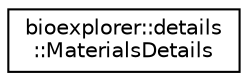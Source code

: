 digraph "Graphical Class Hierarchy"
{
 // LATEX_PDF_SIZE
  edge [fontname="Helvetica",fontsize="10",labelfontname="Helvetica",labelfontsize="10"];
  node [fontname="Helvetica",fontsize="10",shape=record];
  rankdir="LR";
  Node0 [label="bioexplorer::details\l::MaterialsDetails",height=0.2,width=0.4,color="black", fillcolor="white", style="filled",URL="$d7/d84/structbioexplorer_1_1details_1_1MaterialsDetails.html",tooltip="Structure containing attributes of materials attached to one or several Core models."];
}
